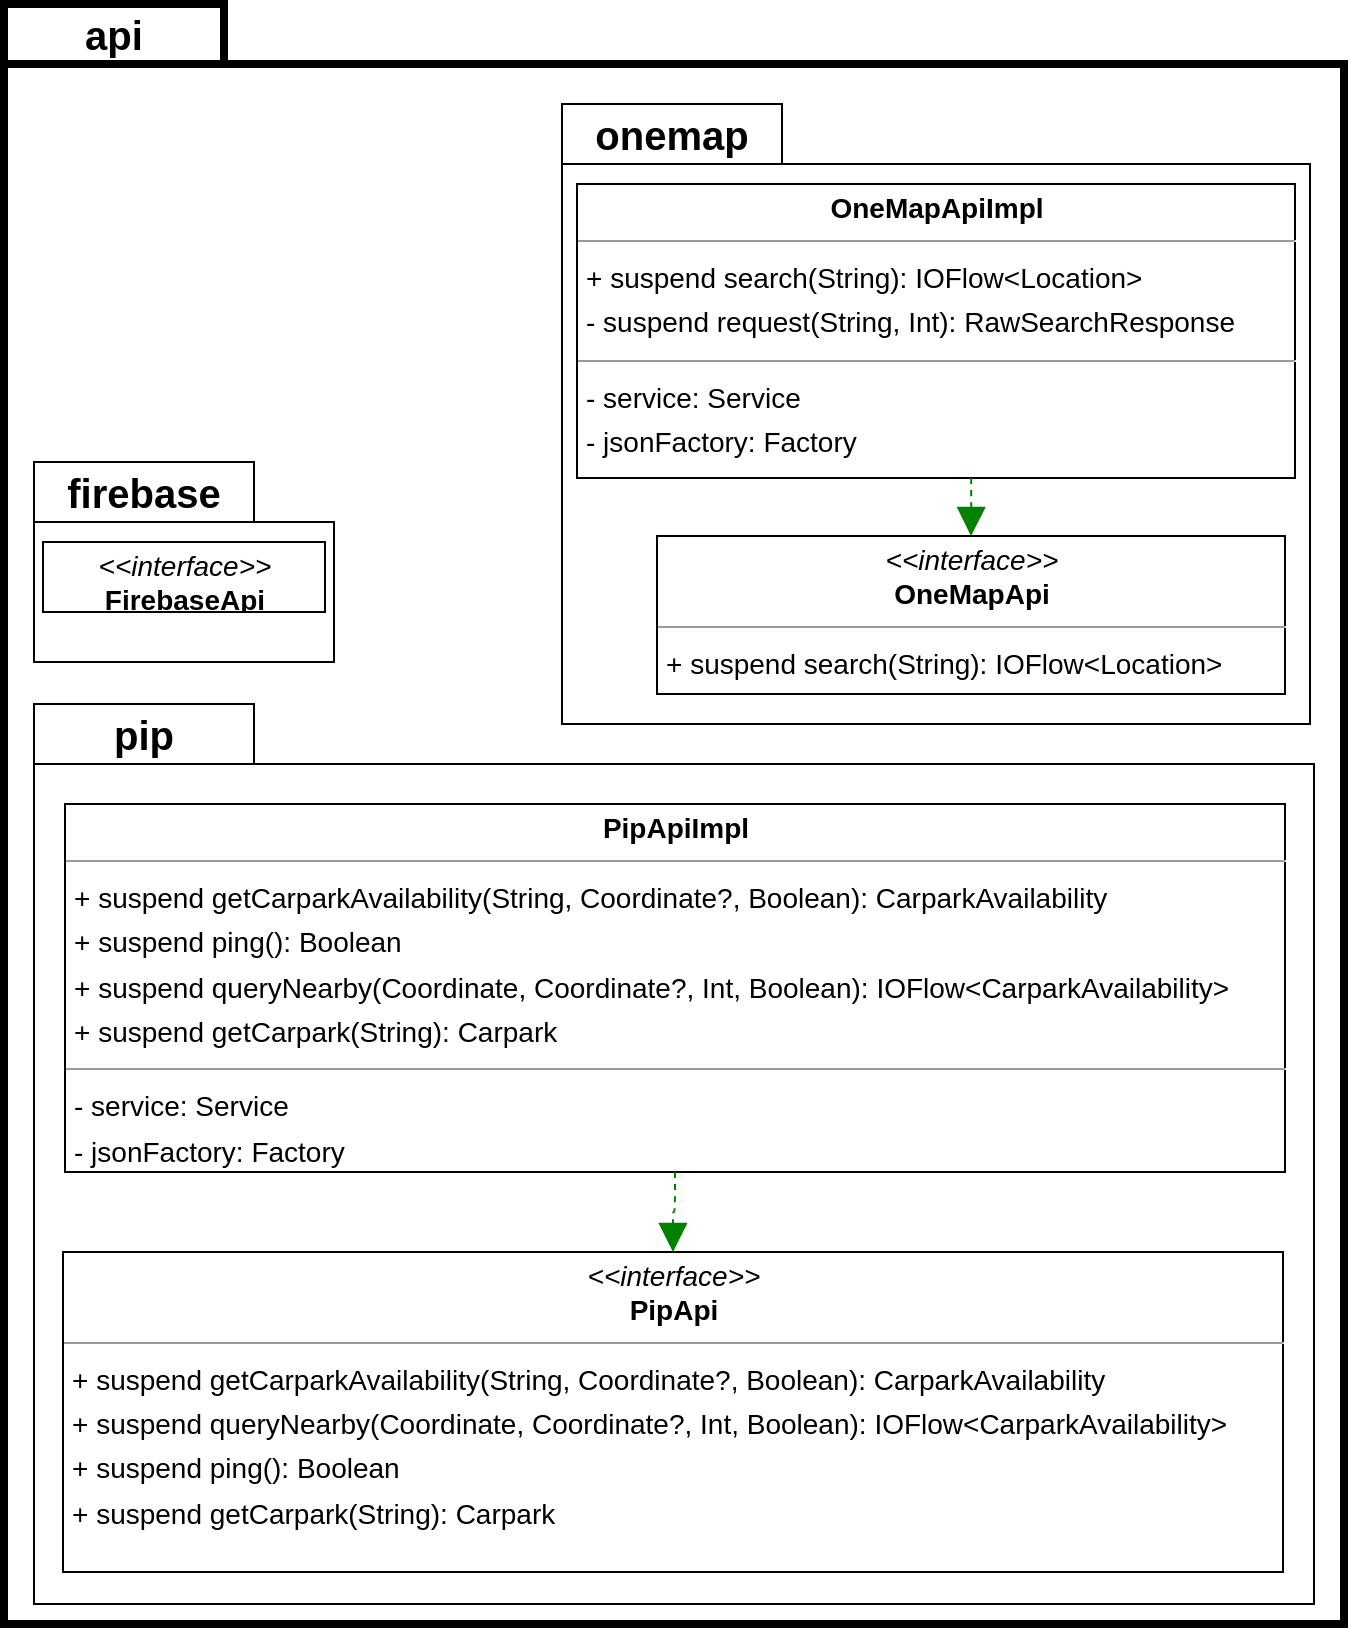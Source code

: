 <mxfile version="22.1.3" type="google">
  <diagram id="5AU-Ouc1D454f0sWIoz8" name="Page-1">
    <mxGraphModel grid="1" page="0" gridSize="10" guides="1" tooltips="1" connect="1" arrows="1" fold="1" pageScale="1" pageWidth="1200" pageHeight="1920" background="none" math="0" shadow="0">
      <root>
        <mxCell id="0" />
        <mxCell id="1" parent="0" />
        <mxCell id="KGVf0KV-dNTQRU8g9l62-8" value="api" style="shape=folder;fontStyle=1;tabWidth=110;tabHeight=30;tabPosition=left;html=1;boundedLbl=1;labelInHeader=1;container=1;collapsible=0;whiteSpace=wrap;strokeWidth=4;fontSize=20;" vertex="1" parent="1">
          <mxGeometry x="-1210" y="-260" width="670" height="810" as="geometry" />
        </mxCell>
        <mxCell id="KGVf0KV-dNTQRU8g9l62-9" value="" style="html=1;strokeColor=none;resizeWidth=1;resizeHeight=1;fillColor=none;part=1;connectable=0;allowArrows=0;deletable=0;whiteSpace=wrap;" vertex="1" parent="KGVf0KV-dNTQRU8g9l62-8">
          <mxGeometry width="670" height="567" relative="1" as="geometry">
            <mxPoint y="30" as="offset" />
          </mxGeometry>
        </mxCell>
        <mxCell id="KGVf0KV-dNTQRU8g9l62-1" value="onemap" style="shape=folder;fontStyle=1;tabWidth=110;tabHeight=30;tabPosition=left;html=1;boundedLbl=1;labelInHeader=1;container=1;collapsible=0;whiteSpace=wrap;fontSize=20;" vertex="1" parent="KGVf0KV-dNTQRU8g9l62-8">
          <mxGeometry x="279" y="50" width="374" height="310" as="geometry" />
        </mxCell>
        <mxCell id="KGVf0KV-dNTQRU8g9l62-2" value="" style="html=1;strokeColor=none;resizeWidth=1;resizeHeight=1;fillColor=none;part=1;connectable=0;allowArrows=0;deletable=0;whiteSpace=wrap;" vertex="1" parent="KGVf0KV-dNTQRU8g9l62-1">
          <mxGeometry width="374" height="217.0" relative="1" as="geometry">
            <mxPoint y="30" as="offset" />
          </mxGeometry>
        </mxCell>
        <mxCell id="node2" value="&lt;p style=&quot;margin:0px;margin-top:4px;text-align:center;&quot;&gt;&lt;i&gt;&amp;lt;&amp;lt;interface&amp;gt;&amp;gt;&lt;/i&gt;&lt;br/&gt;&lt;b&gt;OneMapApi&lt;/b&gt;&lt;/p&gt;&lt;hr size=&quot;1&quot;/&gt;&lt;p style=&quot;margin:0 0 0 4px;line-height:1.6;&quot;&gt;+ suspend  search(String): IOFlow&amp;lt;Location&amp;gt;&lt;/p&gt;" style="verticalAlign=top;align=left;overflow=fill;fontSize=14;fontFamily=Helvetica;html=1;rounded=0;shadow=0;comic=0;labelBackgroundColor=none;strokeWidth=1;" vertex="1" parent="KGVf0KV-dNTQRU8g9l62-1">
          <mxGeometry x="47.5" y="216" width="314" height="79" as="geometry" />
        </mxCell>
        <mxCell id="node3" value="&lt;p style=&quot;margin:0px;margin-top:4px;text-align:center;&quot;&gt;&lt;b&gt;OneMapApiImpl&lt;/b&gt;&lt;/p&gt;&lt;hr size=&quot;1&quot;&gt;&lt;p style=&quot;margin:0 0 0 4px;line-height:1.6;&quot;&gt;+ suspend  search(String): IOFlow&amp;lt;Location&amp;gt;&lt;br&gt;- suspend  request(String, Int): RawSearchResponse&lt;/p&gt;&lt;hr size=&quot;1&quot;&gt;&lt;p style=&quot;margin:0 0 0 4px;line-height:1.6;&quot;&gt;- service: Service&lt;br&gt;- jsonFactory: Factory&lt;/p&gt;" style="verticalAlign=top;align=left;overflow=fill;fontSize=14;fontFamily=Helvetica;html=1;rounded=0;shadow=0;comic=0;labelBackgroundColor=none;strokeWidth=1;" vertex="1" parent="KGVf0KV-dNTQRU8g9l62-1">
          <mxGeometry x="7.5" y="40" width="359" height="147" as="geometry" />
        </mxCell>
        <mxCell id="edge1" value="" style="html=1;rounded=1;edgeStyle=orthogonalEdgeStyle;dashed=1;startArrow=none;endArrow=block;endSize=12;strokeColor=#008200;exitX=0.549;exitY=1.000;exitDx=0;exitDy=0;entryX=0.500;entryY=0.001;entryDx=0;entryDy=0;" edge="1" parent="KGVf0KV-dNTQRU8g9l62-1" source="node3" target="node2">
          <mxGeometry width="50" height="50" relative="1" as="geometry">
            <Array as="points" />
          </mxGeometry>
        </mxCell>
        <mxCell id="KGVf0KV-dNTQRU8g9l62-4" value="firebase" style="shape=folder;fontStyle=1;tabWidth=110;tabHeight=30;tabPosition=left;html=1;boundedLbl=1;labelInHeader=1;container=1;collapsible=0;whiteSpace=wrap;fontSize=20;" vertex="1" parent="KGVf0KV-dNTQRU8g9l62-8">
          <mxGeometry x="15" y="229" width="150" height="100" as="geometry" />
        </mxCell>
        <mxCell id="KGVf0KV-dNTQRU8g9l62-5" value="" style="html=1;strokeColor=none;resizeWidth=1;resizeHeight=1;fillColor=none;part=1;connectable=0;allowArrows=0;deletable=0;whiteSpace=wrap;" vertex="1" parent="KGVf0KV-dNTQRU8g9l62-4">
          <mxGeometry width="150" height="70" relative="1" as="geometry">
            <mxPoint y="30" as="offset" />
          </mxGeometry>
        </mxCell>
        <mxCell id="node4" value="&lt;p style=&quot;margin:0px;margin-top:4px;text-align:center;&quot;&gt;&lt;i&gt;&amp;lt;&amp;lt;interface&amp;gt;&amp;gt;&lt;/i&gt;&lt;br/&gt;&lt;b&gt;FirebaseApi&lt;/b&gt;&lt;/p&gt;&lt;hr size=&quot;1&quot;/&gt;" style="verticalAlign=top;align=left;overflow=fill;fontSize=14;fontFamily=Helvetica;html=1;rounded=0;shadow=0;comic=0;labelBackgroundColor=none;strokeWidth=1;" vertex="1" parent="KGVf0KV-dNTQRU8g9l62-4">
          <mxGeometry x="4.5" y="40" width="141" height="35" as="geometry" />
        </mxCell>
        <mxCell id="KGVf0KV-dNTQRU8g9l62-6" value="pip" style="shape=folder;fontStyle=1;tabWidth=110;tabHeight=30;tabPosition=left;html=1;boundedLbl=1;labelInHeader=1;container=1;collapsible=0;whiteSpace=wrap;fontSize=20;" vertex="1" parent="KGVf0KV-dNTQRU8g9l62-8">
          <mxGeometry x="15" y="350" width="640" height="450" as="geometry" />
        </mxCell>
        <mxCell id="KGVf0KV-dNTQRU8g9l62-7" value="" style="html=1;strokeColor=none;resizeWidth=1;resizeHeight=1;fillColor=none;part=1;connectable=0;allowArrows=0;deletable=0;whiteSpace=wrap;" vertex="1" parent="KGVf0KV-dNTQRU8g9l62-6">
          <mxGeometry width="640" height="315" relative="1" as="geometry">
            <mxPoint y="30" as="offset" />
          </mxGeometry>
        </mxCell>
        <mxCell id="node0" value="&lt;p style=&quot;margin:0px;margin-top:4px;text-align:center;&quot;&gt;&lt;i&gt;&amp;lt;&amp;lt;interface&amp;gt;&amp;gt;&lt;/i&gt;&lt;br/&gt;&lt;b&gt;PipApi&lt;/b&gt;&lt;/p&gt;&lt;hr size=&quot;1&quot;/&gt;&lt;p style=&quot;margin:0 0 0 4px;line-height:1.6;&quot;&gt;+ suspend  getCarparkAvailability(String, Coordinate?, Boolean): CarparkAvailability&lt;br/&gt;+ suspend  queryNearby(Coordinate, Coordinate?, Int, Boolean): IOFlow&amp;lt;CarparkAvailability&amp;gt;&lt;br/&gt;+ suspend  ping(): Boolean&lt;br/&gt;+ suspend  getCarpark(String): Carpark&lt;/p&gt;" style="verticalAlign=top;align=left;overflow=fill;fontSize=14;fontFamily=Helvetica;html=1;rounded=0;shadow=0;comic=0;labelBackgroundColor=none;strokeWidth=1;" vertex="1" parent="KGVf0KV-dNTQRU8g9l62-6">
          <mxGeometry x="14.5" y="274" width="610" height="160" as="geometry" />
        </mxCell>
        <mxCell id="node1" value="&lt;p style=&quot;margin:0px;margin-top:4px;text-align:center;&quot;&gt;&lt;b&gt;PipApiImpl&lt;/b&gt;&lt;/p&gt;&lt;hr size=&quot;1&quot;&gt;&lt;p style=&quot;margin:0 0 0 4px;line-height:1.6;&quot;&gt;+ suspend  getCarparkAvailability(String, Coordinate?, Boolean): CarparkAvailability&lt;br&gt;+ suspend  ping(): Boolean&lt;br&gt;+ suspend  queryNearby(Coordinate, Coordinate?, Int, Boolean): IOFlow&amp;lt;CarparkAvailability&amp;gt;&lt;br&gt;+ suspend  getCarpark(String): Carpark&lt;/p&gt;&lt;hr size=&quot;1&quot;&gt;&lt;p style=&quot;margin:0 0 0 4px;line-height:1.6;&quot;&gt;- service: Service&lt;br&gt;- jsonFactory: Factory&lt;/p&gt;" style="verticalAlign=top;align=left;overflow=fill;fontSize=14;fontFamily=Helvetica;html=1;rounded=0;shadow=0;comic=0;labelBackgroundColor=none;strokeWidth=1;" vertex="1" parent="KGVf0KV-dNTQRU8g9l62-6">
          <mxGeometry x="15.5" y="50" width="610" height="184" as="geometry" />
        </mxCell>
        <mxCell id="edge0" value="" style="html=1;rounded=1;edgeStyle=orthogonalEdgeStyle;dashed=1;startArrow=none;endArrow=block;endSize=12;strokeColor=#008200;exitX=0.5;exitY=1;exitDx=0;exitDy=0;entryX=0.500;entryY=0.000;entryDx=0;entryDy=0;" edge="1" parent="KGVf0KV-dNTQRU8g9l62-6" source="node1" target="node0">
          <mxGeometry width="50" height="50" relative="1" as="geometry">
            <Array as="points" />
          </mxGeometry>
        </mxCell>
      </root>
    </mxGraphModel>
  </diagram>
</mxfile>
